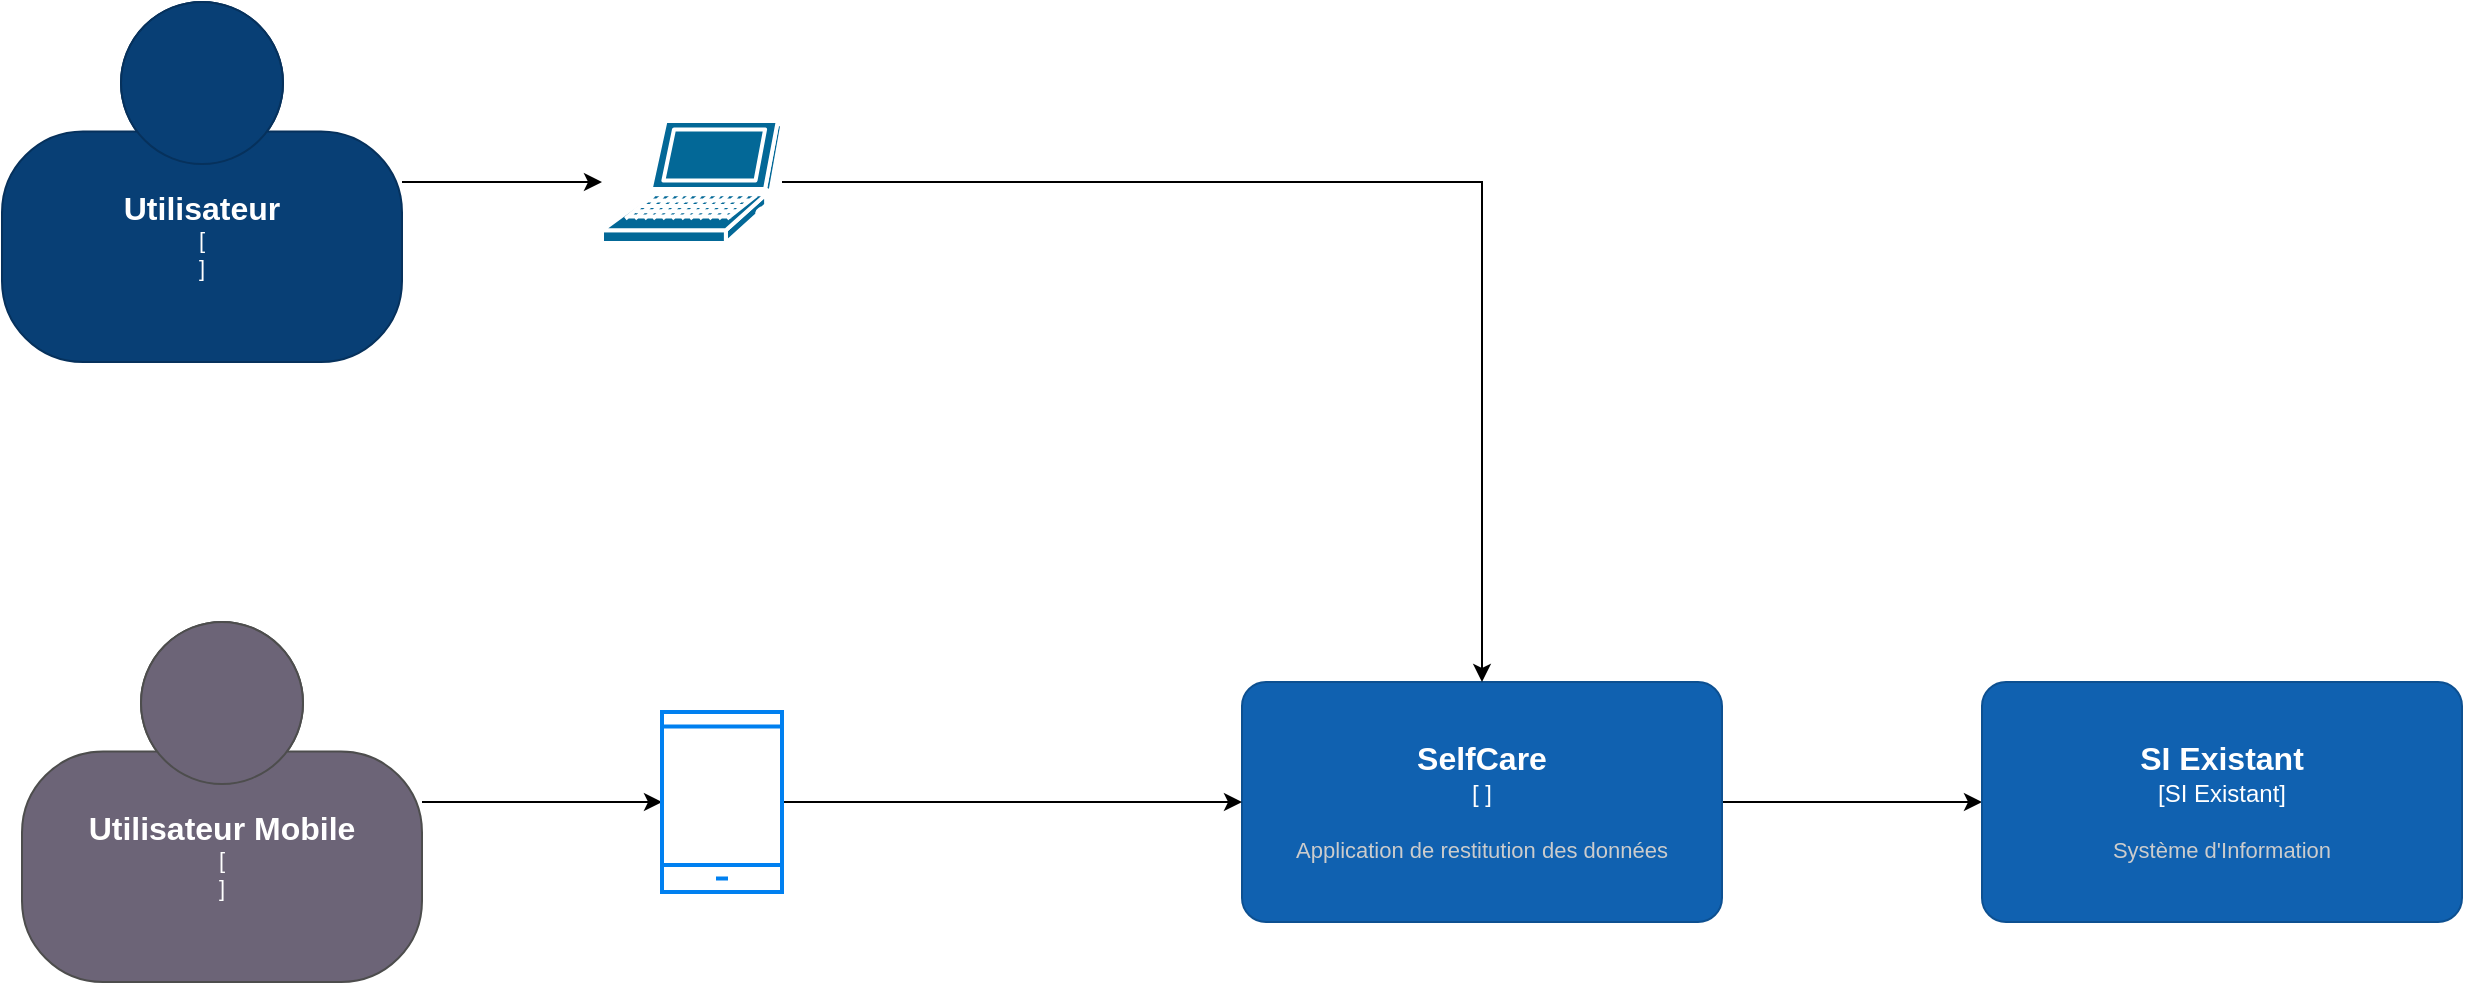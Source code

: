 <mxfile version="22.1.21" type="github">
  <diagram name="Page-1" id="vmYOVn3VzLcx1DsSD5kz">
    <mxGraphModel dx="2762" dy="1381" grid="1" gridSize="10" guides="1" tooltips="1" connect="1" arrows="1" fold="1" page="1" pageScale="1" pageWidth="1654" pageHeight="1169" math="0" shadow="0">
      <root>
        <mxCell id="0" />
        <mxCell id="1" parent="0" />
        <mxCell id="qY23dCju_eZ935Bpa6Cu-7" style="edgeStyle=orthogonalEdgeStyle;rounded=0;orthogonalLoop=1;jettySize=auto;html=1;" edge="1" parent="1" source="qY23dCju_eZ935Bpa6Cu-1" target="qY23dCju_eZ935Bpa6Cu-6">
          <mxGeometry relative="1" as="geometry" />
        </mxCell>
        <object placeholders="1" c4Name="Utilisateur" c4Type="&#xa;" c4Description="" label="&lt;font style=&quot;font-size: 16px&quot;&gt;&lt;b&gt;%c4Name%&lt;/b&gt;&lt;/font&gt;&lt;div&gt;[%c4Type%]&lt;/div&gt;&lt;br&gt;&lt;div&gt;&lt;font style=&quot;font-size: 11px&quot;&gt;&lt;font color=&quot;#cccccc&quot;&gt;%c4Description%&lt;/font&gt;&lt;/div&gt;" id="qY23dCju_eZ935Bpa6Cu-1">
          <mxCell style="html=1;fontSize=11;dashed=0;whiteSpace=wrap;fillColor=#083F75;strokeColor=#06315C;fontColor=#ffffff;shape=mxgraph.c4.person2;align=center;metaEdit=1;points=[[0.5,0,0],[1,0.5,0],[1,0.75,0],[0.75,1,0],[0.5,1,0],[0.25,1,0],[0,0.75,0],[0,0.5,0]];resizable=0;" vertex="1" parent="1">
            <mxGeometry x="110" y="110" width="200" height="180" as="geometry" />
          </mxCell>
        </object>
        <mxCell id="qY23dCju_eZ935Bpa6Cu-11" style="edgeStyle=orthogonalEdgeStyle;rounded=0;orthogonalLoop=1;jettySize=auto;html=1;" edge="1" parent="1" source="qY23dCju_eZ935Bpa6Cu-2" target="qY23dCju_eZ935Bpa6Cu-10">
          <mxGeometry relative="1" as="geometry" />
        </mxCell>
        <object placeholders="1" c4Name="SelfCare" c4Description="Application de restitution des données" label="&lt;font style=&quot;font-size: 16px&quot;&gt;&lt;b&gt;%c4Name%&lt;/b&gt;&lt;/font&gt;&lt;div&gt;[%c4Type%]&lt;/div&gt;&lt;br&gt;&lt;div&gt;&lt;font style=&quot;font-size: 11px&quot;&gt;&lt;font color=&quot;#cccccc&quot;&gt;%c4Description%&lt;/font&gt;&lt;/div&gt;" c4Type=" " id="qY23dCju_eZ935Bpa6Cu-2">
          <mxCell style="rounded=1;whiteSpace=wrap;html=1;labelBackgroundColor=none;fillColor=#1061B0;fontColor=#ffffff;align=center;arcSize=10;strokeColor=#0D5091;metaEdit=1;resizable=0;points=[[0.25,0,0],[0.5,0,0],[0.75,0,0],[1,0.25,0],[1,0.5,0],[1,0.75,0],[0.75,1,0],[0.5,1,0],[0.25,1,0],[0,0.75,0],[0,0.5,0],[0,0.25,0]];" vertex="1" parent="1">
            <mxGeometry x="730" y="450" width="240" height="120" as="geometry" />
          </mxCell>
        </object>
        <mxCell id="qY23dCju_eZ935Bpa6Cu-5" style="edgeStyle=orthogonalEdgeStyle;rounded=0;orthogonalLoop=1;jettySize=auto;html=1;" edge="1" parent="1" source="qY23dCju_eZ935Bpa6Cu-3" target="qY23dCju_eZ935Bpa6Cu-4">
          <mxGeometry relative="1" as="geometry" />
        </mxCell>
        <object placeholders="1" c4Name="Utilisateur Mobile" c4Type="&#xa;" c4Description="" label="&lt;font style=&quot;font-size: 16px&quot;&gt;&lt;b&gt;%c4Name%&lt;/b&gt;&lt;/font&gt;&lt;div&gt;[%c4Type%]&lt;/div&gt;&lt;br&gt;&lt;div&gt;&lt;font style=&quot;font-size: 11px&quot;&gt;&lt;font color=&quot;#cccccc&quot;&gt;%c4Description%&lt;/font&gt;&lt;/div&gt;" id="qY23dCju_eZ935Bpa6Cu-3">
          <mxCell style="html=1;fontSize=11;dashed=0;whiteSpace=wrap;fillColor=#6C6477;strokeColor=#4D4D4D;fontColor=#ffffff;shape=mxgraph.c4.person2;align=center;metaEdit=1;points=[[0.5,0,0],[1,0.5,0],[1,0.75,0],[0.75,1,0],[0.5,1,0],[0.25,1,0],[0,0.75,0],[0,0.5,0]];resizable=0;" vertex="1" parent="1">
            <mxGeometry x="120" y="420" width="200" height="180" as="geometry" />
          </mxCell>
        </object>
        <mxCell id="qY23dCju_eZ935Bpa6Cu-9" style="edgeStyle=orthogonalEdgeStyle;rounded=0;orthogonalLoop=1;jettySize=auto;html=1;" edge="1" parent="1" source="qY23dCju_eZ935Bpa6Cu-4" target="qY23dCju_eZ935Bpa6Cu-2">
          <mxGeometry relative="1" as="geometry" />
        </mxCell>
        <mxCell id="qY23dCju_eZ935Bpa6Cu-4" value="" style="html=1;verticalLabelPosition=bottom;align=center;labelBackgroundColor=#ffffff;verticalAlign=top;strokeWidth=2;strokeColor=#0080F0;shadow=0;dashed=0;shape=mxgraph.ios7.icons.smartphone;" vertex="1" parent="1">
          <mxGeometry x="440" y="465" width="60" height="90" as="geometry" />
        </mxCell>
        <mxCell id="qY23dCju_eZ935Bpa6Cu-8" style="edgeStyle=orthogonalEdgeStyle;rounded=0;orthogonalLoop=1;jettySize=auto;html=1;" edge="1" parent="1" source="qY23dCju_eZ935Bpa6Cu-6" target="qY23dCju_eZ935Bpa6Cu-2">
          <mxGeometry relative="1" as="geometry" />
        </mxCell>
        <mxCell id="qY23dCju_eZ935Bpa6Cu-6" value="" style="shape=mxgraph.cisco.computers_and_peripherals.laptop;html=1;pointerEvents=1;dashed=0;fillColor=#036897;strokeColor=#ffffff;strokeWidth=2;verticalLabelPosition=bottom;verticalAlign=top;align=center;outlineConnect=0;" vertex="1" parent="1">
          <mxGeometry x="410" y="169.5" width="90" height="61" as="geometry" />
        </mxCell>
        <object placeholders="1" c4Name="SI Existant" c4Type="SI Existant" c4Description="Système d&#39;Information" label="&lt;font style=&quot;font-size: 16px&quot;&gt;&lt;b&gt;%c4Name%&lt;/b&gt;&lt;/font&gt;&lt;div&gt;[%c4Type%]&lt;/div&gt;&lt;br&gt;&lt;div&gt;&lt;font style=&quot;font-size: 11px&quot;&gt;&lt;font color=&quot;#cccccc&quot;&gt;%c4Description%&lt;/font&gt;&lt;/div&gt;" id="qY23dCju_eZ935Bpa6Cu-10">
          <mxCell style="rounded=1;whiteSpace=wrap;html=1;labelBackgroundColor=none;fillColor=#1061B0;fontColor=#ffffff;align=center;arcSize=10;strokeColor=#0D5091;metaEdit=1;resizable=0;points=[[0.25,0,0],[0.5,0,0],[0.75,0,0],[1,0.25,0],[1,0.5,0],[1,0.75,0],[0.75,1,0],[0.5,1,0],[0.25,1,0],[0,0.75,0],[0,0.5,0],[0,0.25,0]];" vertex="1" parent="1">
            <mxGeometry x="1100" y="450" width="240" height="120" as="geometry" />
          </mxCell>
        </object>
      </root>
    </mxGraphModel>
  </diagram>
</mxfile>
